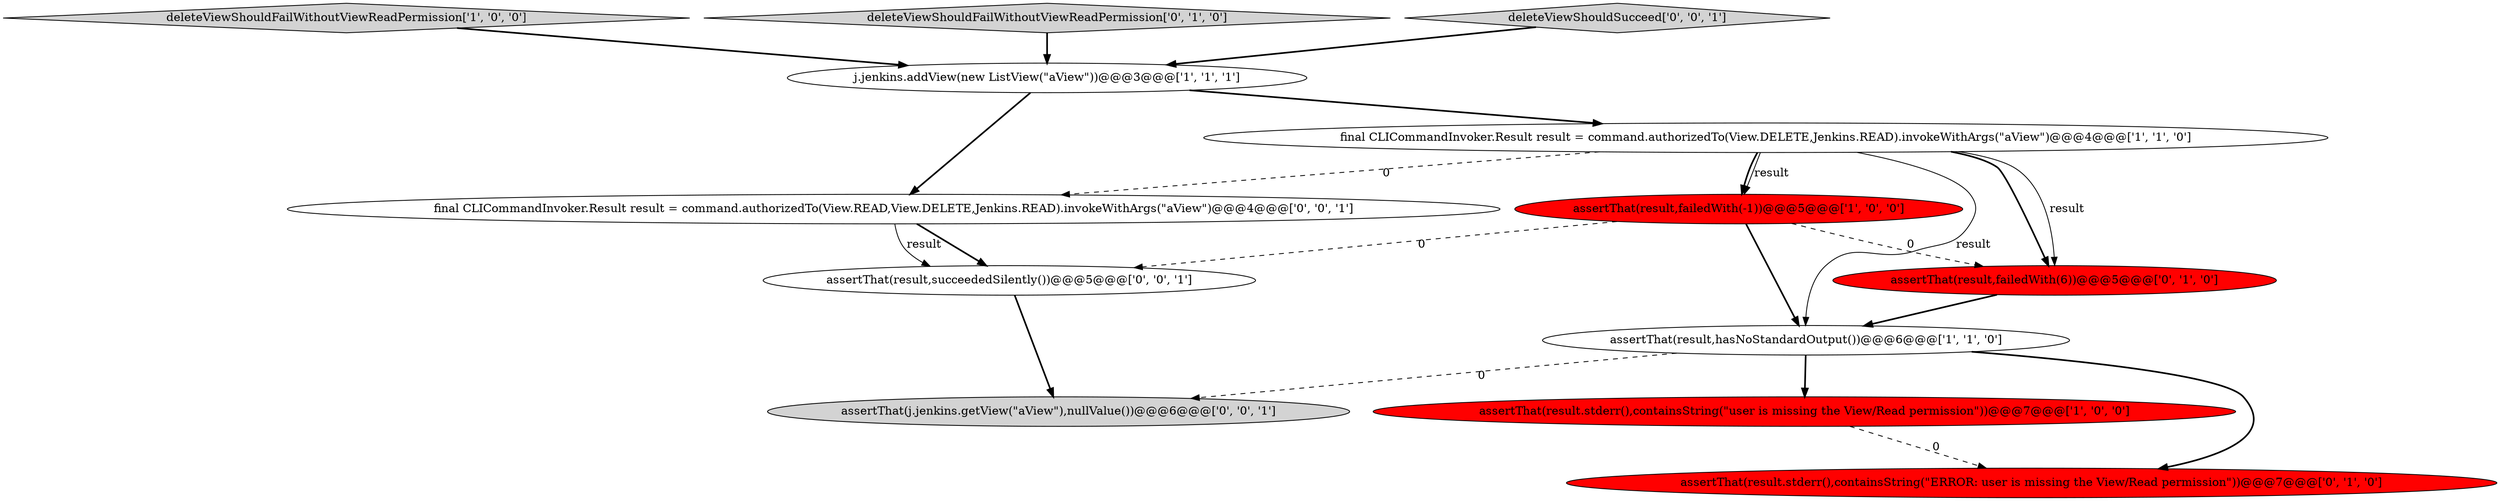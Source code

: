 digraph {
12 [style = filled, label = "assertThat(j.jenkins.getView(\"aView\"),nullValue())@@@6@@@['0', '0', '1']", fillcolor = lightgray, shape = ellipse image = "AAA0AAABBB3BBB"];
6 [style = filled, label = "assertThat(result.stderr(),containsString(\"ERROR: user is missing the View/Read permission\"))@@@7@@@['0', '1', '0']", fillcolor = red, shape = ellipse image = "AAA1AAABBB2BBB"];
2 [style = filled, label = "assertThat(result,hasNoStandardOutput())@@@6@@@['1', '1', '0']", fillcolor = white, shape = ellipse image = "AAA0AAABBB1BBB"];
5 [style = filled, label = "deleteViewShouldFailWithoutViewReadPermission['1', '0', '0']", fillcolor = lightgray, shape = diamond image = "AAA0AAABBB1BBB"];
8 [style = filled, label = "deleteViewShouldFailWithoutViewReadPermission['0', '1', '0']", fillcolor = lightgray, shape = diamond image = "AAA0AAABBB2BBB"];
4 [style = filled, label = "assertThat(result.stderr(),containsString(\"user is missing the View/Read permission\"))@@@7@@@['1', '0', '0']", fillcolor = red, shape = ellipse image = "AAA1AAABBB1BBB"];
9 [style = filled, label = "final CLICommandInvoker.Result result = command.authorizedTo(View.READ,View.DELETE,Jenkins.READ).invokeWithArgs(\"aView\")@@@4@@@['0', '0', '1']", fillcolor = white, shape = ellipse image = "AAA0AAABBB3BBB"];
11 [style = filled, label = "assertThat(result,succeededSilently())@@@5@@@['0', '0', '1']", fillcolor = white, shape = ellipse image = "AAA0AAABBB3BBB"];
1 [style = filled, label = "j.jenkins.addView(new ListView(\"aView\"))@@@3@@@['1', '1', '1']", fillcolor = white, shape = ellipse image = "AAA0AAABBB1BBB"];
7 [style = filled, label = "assertThat(result,failedWith(6))@@@5@@@['0', '1', '0']", fillcolor = red, shape = ellipse image = "AAA1AAABBB2BBB"];
10 [style = filled, label = "deleteViewShouldSucceed['0', '0', '1']", fillcolor = lightgray, shape = diamond image = "AAA0AAABBB3BBB"];
0 [style = filled, label = "final CLICommandInvoker.Result result = command.authorizedTo(View.DELETE,Jenkins.READ).invokeWithArgs(\"aView\")@@@4@@@['1', '1', '0']", fillcolor = white, shape = ellipse image = "AAA0AAABBB1BBB"];
3 [style = filled, label = "assertThat(result,failedWith(-1))@@@5@@@['1', '0', '0']", fillcolor = red, shape = ellipse image = "AAA1AAABBB1BBB"];
0->3 [style = bold, label=""];
9->11 [style = bold, label=""];
3->7 [style = dashed, label="0"];
2->6 [style = bold, label=""];
11->12 [style = bold, label=""];
1->0 [style = bold, label=""];
4->6 [style = dashed, label="0"];
2->4 [style = bold, label=""];
1->9 [style = bold, label=""];
0->7 [style = bold, label=""];
0->2 [style = solid, label="result"];
8->1 [style = bold, label=""];
5->1 [style = bold, label=""];
2->12 [style = dashed, label="0"];
9->11 [style = solid, label="result"];
3->2 [style = bold, label=""];
7->2 [style = bold, label=""];
0->7 [style = solid, label="result"];
0->3 [style = solid, label="result"];
0->9 [style = dashed, label="0"];
10->1 [style = bold, label=""];
3->11 [style = dashed, label="0"];
}
